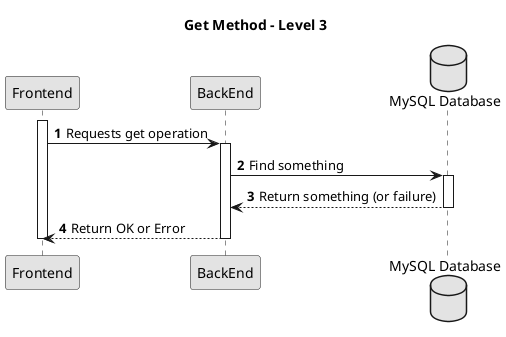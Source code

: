 ﻿@startuml

skinparam monochrome true
skinparam packageStyle rectangle
skinparam shadowing false

title Get Method - Level 3

autonumber

participant "Frontend" as FE
participant "BackEnd" as BE
database "MySQL Database" as DB



    activate FE

        FE -> BE : Requests get operation
        activate BE

        BE -> DB : Find something
        activate DB

        DB --> BE : Return something (or failure)
        deactivate DB


            BE --> FE : Return OK or Error
            deactivate BE


        deactivate FE


@enduml

